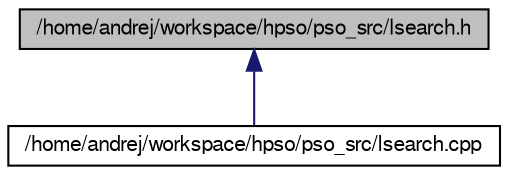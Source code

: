 digraph G
{
  bgcolor="transparent";
  edge [fontname="FreeSans",fontsize=10,labelfontname="FreeSans",labelfontsize=10];
  node [fontname="FreeSans",fontsize=10,shape=record];
  Node1 [label="/home/andrej/workspace/hpso/pso_src/lsearch.h",height=0.2,width=0.4,color="black", fillcolor="grey75", style="filled" fontcolor="black"];
  Node1 -> Node2 [dir=back,color="midnightblue",fontsize=10,style="solid"];
  Node2 [label="/home/andrej/workspace/hpso/pso_src/lsearch.cpp",height=0.2,width=0.4,color="black",URL="$lsearch_8cpp.html"];
}

